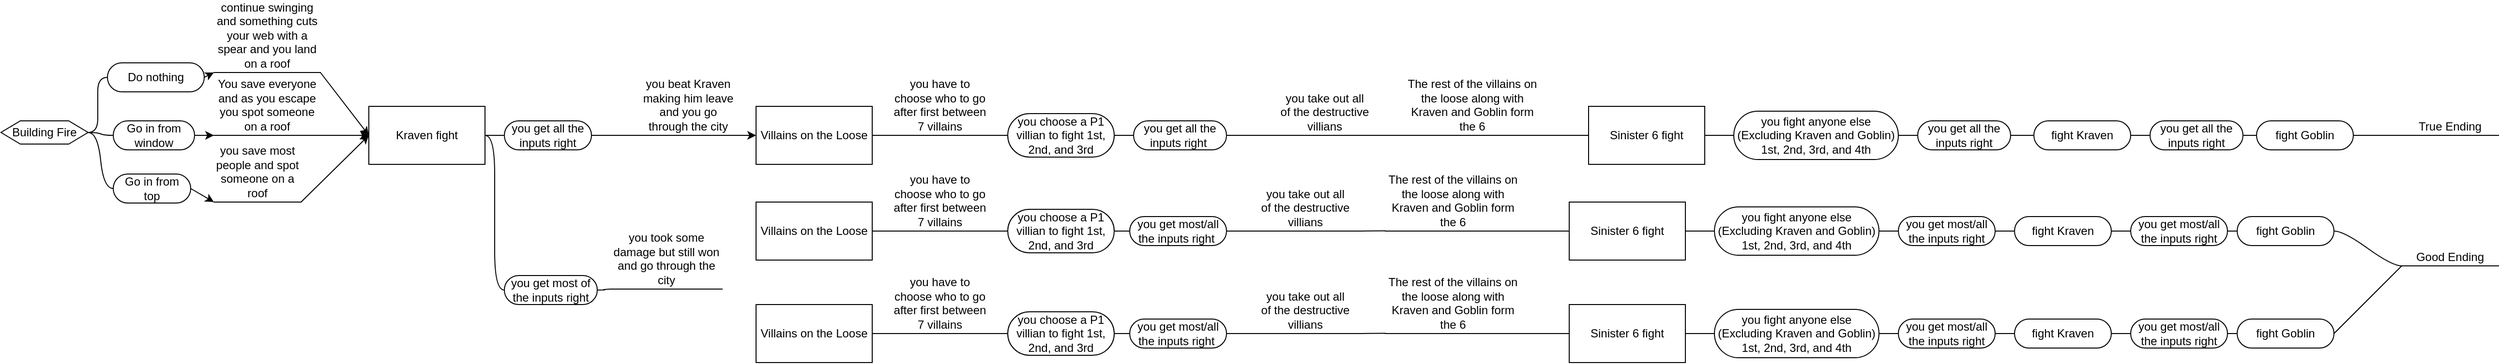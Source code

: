 <mxfile version="18.0.1" type="github">
  <diagram id="C5RBs43oDa-KdzZeNtuy" name="Page-1">
    <mxGraphModel dx="3555" dy="1438" grid="1" gridSize="10" guides="1" tooltips="1" connect="1" arrows="1" fold="1" page="1" pageScale="1" pageWidth="5000" pageHeight="500" math="0" shadow="0">
      <root>
        <mxCell id="WIyWlLk6GJQsqaUBKTNV-0" />
        <mxCell id="WIyWlLk6GJQsqaUBKTNV-1" parent="WIyWlLk6GJQsqaUBKTNV-0" />
        <mxCell id="rfu-AUAui71PsU8ORFb6-0" value="Building Fire" style="shape=hexagon;perimeter=hexagonPerimeter2;whiteSpace=wrap;html=1;fixedSize=1;" parent="WIyWlLk6GJQsqaUBKTNV-1" vertex="1">
          <mxGeometry y="630" width="90" height="24" as="geometry" />
        </mxCell>
        <mxCell id="rfu-AUAui71PsU8ORFb6-26" value="" style="edgeStyle=none;rounded=0;orthogonalLoop=1;jettySize=auto;html=1;exitX=1;exitY=0.5;exitDx=0;exitDy=0;" parent="WIyWlLk6GJQsqaUBKTNV-1" source="rfu-AUAui71PsU8ORFb6-48" target="rfu-AUAui71PsU8ORFb6-25" edge="1">
          <mxGeometry relative="1" as="geometry">
            <mxPoint x="205.048" y="579.714" as="sourcePoint" />
          </mxGeometry>
        </mxCell>
        <mxCell id="rfu-AUAui71PsU8ORFb6-40" style="edgeStyle=none;rounded=0;orthogonalLoop=1;jettySize=auto;html=1;exitX=1;exitY=1;exitDx=0;exitDy=0;entryX=0;entryY=0.5;entryDx=0;entryDy=0;" parent="WIyWlLk6GJQsqaUBKTNV-1" source="rfu-AUAui71PsU8ORFb6-25" target="rfu-AUAui71PsU8ORFb6-37" edge="1">
          <mxGeometry relative="1" as="geometry" />
        </mxCell>
        <mxCell id="rfu-AUAui71PsU8ORFb6-25" value="continue swinging and something cuts your web with a spear and you land on a roof" style="whiteSpace=wrap;html=1;shape=partialRectangle;top=0;left=0;bottom=1;right=0;points=[[0,1],[1,1]];fillColor=none;align=center;verticalAlign=bottom;routingCenterY=0.5;snapToPoint=1;recursiveResize=0;autosize=1;treeFolding=1;treeMoving=1;newEdgeStyle={&quot;edgeStyle&quot;:&quot;entityRelationEdgeStyle&quot;,&quot;startArrow&quot;:&quot;none&quot;,&quot;endArrow&quot;:&quot;none&quot;,&quot;segment&quot;:10,&quot;curved&quot;:1};" parent="WIyWlLk6GJQsqaUBKTNV-1" vertex="1">
          <mxGeometry x="220" y="510" width="110" height="70" as="geometry" />
        </mxCell>
        <mxCell id="rfu-AUAui71PsU8ORFb6-36" value="" style="edgeStyle=none;rounded=0;orthogonalLoop=1;jettySize=auto;html=1;entryX=0;entryY=0.5;entryDx=0;entryDy=0;" parent="WIyWlLk6GJQsqaUBKTNV-1" source="rfu-AUAui71PsU8ORFb6-31" target="rfu-AUAui71PsU8ORFb6-37" edge="1">
          <mxGeometry relative="1" as="geometry">
            <mxPoint x="380" y="640" as="targetPoint" />
          </mxGeometry>
        </mxCell>
        <mxCell id="rfu-AUAui71PsU8ORFb6-31" value="You save everyone and as you escape you spot someone on a roof" style="whiteSpace=wrap;html=1;shape=partialRectangle;top=0;left=0;bottom=1;right=0;points=[[0,1],[1,1]];fillColor=none;align=center;verticalAlign=bottom;routingCenterY=0.5;snapToPoint=1;recursiveResize=0;autosize=1;treeFolding=1;treeMoving=1;newEdgeStyle={&quot;edgeStyle&quot;:&quot;entityRelationEdgeStyle&quot;,&quot;startArrow&quot;:&quot;none&quot;,&quot;endArrow&quot;:&quot;none&quot;,&quot;segment&quot;:10,&quot;curved&quot;:1};" parent="WIyWlLk6GJQsqaUBKTNV-1" vertex="1">
          <mxGeometry x="220" y="595" width="110" height="50" as="geometry" />
        </mxCell>
        <mxCell id="rfu-AUAui71PsU8ORFb6-41" style="edgeStyle=none;rounded=0;orthogonalLoop=1;jettySize=auto;html=1;exitX=1;exitY=1;exitDx=0;exitDy=0;entryX=0;entryY=0.5;entryDx=0;entryDy=0;" parent="WIyWlLk6GJQsqaUBKTNV-1" source="rfu-AUAui71PsU8ORFb6-33" target="rfu-AUAui71PsU8ORFb6-37" edge="1">
          <mxGeometry relative="1" as="geometry">
            <mxPoint x="370" y="640.0" as="targetPoint" />
          </mxGeometry>
        </mxCell>
        <mxCell id="rfu-AUAui71PsU8ORFb6-33" value="you save most people and spot someone on a roof" style="whiteSpace=wrap;html=1;shape=partialRectangle;top=0;left=0;bottom=1;right=0;points=[[0,1],[1,1]];fillColor=none;align=center;verticalAlign=bottom;routingCenterY=0.5;snapToPoint=1;recursiveResize=0;autosize=1;treeFolding=1;treeMoving=1;newEdgeStyle={&quot;edgeStyle&quot;:&quot;entityRelationEdgeStyle&quot;,&quot;startArrow&quot;:&quot;none&quot;,&quot;endArrow&quot;:&quot;none&quot;,&quot;segment&quot;:10,&quot;curved&quot;:1};" parent="WIyWlLk6GJQsqaUBKTNV-1" vertex="1">
          <mxGeometry x="220" y="654" width="90" height="60" as="geometry" />
        </mxCell>
        <mxCell id="rfu-AUAui71PsU8ORFb6-37" value="Kraven fight" style="rounded=0;whiteSpace=wrap;html=1;" parent="WIyWlLk6GJQsqaUBKTNV-1" vertex="1">
          <mxGeometry x="380" y="615" width="120" height="60" as="geometry" />
        </mxCell>
        <mxCell id="rfu-AUAui71PsU8ORFb6-48" value="Do nothing" style="whiteSpace=wrap;html=1;rounded=1;arcSize=50;align=center;verticalAlign=middle;strokeWidth=1;autosize=1;spacing=4;treeFolding=1;treeMoving=1;newEdgeStyle={&quot;edgeStyle&quot;:&quot;entityRelationEdgeStyle&quot;,&quot;startArrow&quot;:&quot;none&quot;,&quot;endArrow&quot;:&quot;none&quot;,&quot;segment&quot;:10,&quot;curved&quot;:1};" parent="WIyWlLk6GJQsqaUBKTNV-1" vertex="1">
          <mxGeometry x="110" y="570" width="100" height="30" as="geometry" />
        </mxCell>
        <mxCell id="rfu-AUAui71PsU8ORFb6-49" value="" style="edgeStyle=entityRelationEdgeStyle;startArrow=none;endArrow=none;segment=10;curved=1;rounded=0;exitX=1;exitY=0.5;exitDx=0;exitDy=0;" parent="WIyWlLk6GJQsqaUBKTNV-1" source="rfu-AUAui71PsU8ORFb6-0" target="rfu-AUAui71PsU8ORFb6-48" edge="1">
          <mxGeometry relative="1" as="geometry">
            <mxPoint x="100" y="640" as="sourcePoint" />
          </mxGeometry>
        </mxCell>
        <mxCell id="rfu-AUAui71PsU8ORFb6-52" style="edgeStyle=none;rounded=0;orthogonalLoop=1;jettySize=auto;html=1;exitX=1;exitY=0.5;exitDx=0;exitDy=0;entryX=0;entryY=1;entryDx=0;entryDy=0;" parent="WIyWlLk6GJQsqaUBKTNV-1" source="rfu-AUAui71PsU8ORFb6-50" target="rfu-AUAui71PsU8ORFb6-31" edge="1">
          <mxGeometry relative="1" as="geometry" />
        </mxCell>
        <mxCell id="rfu-AUAui71PsU8ORFb6-50" value="Go in from window" style="whiteSpace=wrap;html=1;rounded=1;arcSize=50;align=center;verticalAlign=middle;strokeWidth=1;autosize=1;spacing=4;treeFolding=1;treeMoving=1;newEdgeStyle={&quot;edgeStyle&quot;:&quot;entityRelationEdgeStyle&quot;,&quot;startArrow&quot;:&quot;none&quot;,&quot;endArrow&quot;:&quot;none&quot;,&quot;segment&quot;:10,&quot;curved&quot;:1};" parent="WIyWlLk6GJQsqaUBKTNV-1" vertex="1">
          <mxGeometry x="116" y="630" width="84" height="30" as="geometry" />
        </mxCell>
        <mxCell id="rfu-AUAui71PsU8ORFb6-51" value="" style="edgeStyle=entityRelationEdgeStyle;startArrow=none;endArrow=none;segment=10;curved=1;rounded=0;exitX=1;exitY=0.5;exitDx=0;exitDy=0;" parent="WIyWlLk6GJQsqaUBKTNV-1" source="rfu-AUAui71PsU8ORFb6-0" target="rfu-AUAui71PsU8ORFb6-50" edge="1">
          <mxGeometry relative="1" as="geometry">
            <mxPoint x="100" y="650" as="sourcePoint" />
          </mxGeometry>
        </mxCell>
        <mxCell id="rfu-AUAui71PsU8ORFb6-56" style="edgeStyle=none;rounded=0;orthogonalLoop=1;jettySize=auto;html=1;exitX=1;exitY=0.5;exitDx=0;exitDy=0;entryX=0;entryY=1;entryDx=0;entryDy=0;" parent="WIyWlLk6GJQsqaUBKTNV-1" source="rfu-AUAui71PsU8ORFb6-53" target="rfu-AUAui71PsU8ORFb6-33" edge="1">
          <mxGeometry relative="1" as="geometry" />
        </mxCell>
        <mxCell id="rfu-AUAui71PsU8ORFb6-53" value="Go in from top" style="whiteSpace=wrap;html=1;rounded=1;arcSize=50;align=center;verticalAlign=middle;strokeWidth=1;autosize=1;spacing=4;treeFolding=1;treeMoving=1;newEdgeStyle={&quot;edgeStyle&quot;:&quot;entityRelationEdgeStyle&quot;,&quot;startArrow&quot;:&quot;none&quot;,&quot;endArrow&quot;:&quot;none&quot;,&quot;segment&quot;:10,&quot;curved&quot;:1};" parent="WIyWlLk6GJQsqaUBKTNV-1" vertex="1">
          <mxGeometry x="116" y="685" width="80" height="30" as="geometry" />
        </mxCell>
        <mxCell id="rfu-AUAui71PsU8ORFb6-54" value="" style="edgeStyle=entityRelationEdgeStyle;startArrow=none;endArrow=none;segment=10;curved=1;rounded=0;exitX=1;exitY=0.5;exitDx=0;exitDy=0;" parent="WIyWlLk6GJQsqaUBKTNV-1" source="rfu-AUAui71PsU8ORFb6-0" target="rfu-AUAui71PsU8ORFb6-53" edge="1">
          <mxGeometry relative="1" as="geometry">
            <mxPoint x="90" y="720" as="sourcePoint" />
          </mxGeometry>
        </mxCell>
        <mxCell id="rfu-AUAui71PsU8ORFb6-57" value="you get all the inputs right" style="whiteSpace=wrap;html=1;rounded=1;arcSize=50;align=center;verticalAlign=middle;strokeWidth=1;autosize=1;spacing=4;treeFolding=1;treeMoving=1;newEdgeStyle={&quot;edgeStyle&quot;:&quot;entityRelationEdgeStyle&quot;,&quot;startArrow&quot;:&quot;none&quot;,&quot;endArrow&quot;:&quot;none&quot;,&quot;segment&quot;:10,&quot;curved&quot;:1};" parent="WIyWlLk6GJQsqaUBKTNV-1" vertex="1">
          <mxGeometry x="520" y="630" width="90" height="30" as="geometry" />
        </mxCell>
        <mxCell id="rfu-AUAui71PsU8ORFb6-58" value="" style="edgeStyle=entityRelationEdgeStyle;startArrow=none;endArrow=none;segment=10;curved=1;rounded=0;exitX=1;exitY=0.5;exitDx=0;exitDy=0;" parent="WIyWlLk6GJQsqaUBKTNV-1" source="rfu-AUAui71PsU8ORFb6-37" target="rfu-AUAui71PsU8ORFb6-57" edge="1">
          <mxGeometry relative="1" as="geometry">
            <mxPoint x="530" y="635" as="sourcePoint" />
          </mxGeometry>
        </mxCell>
        <mxCell id="rfu-AUAui71PsU8ORFb6-62" style="edgeStyle=none;rounded=0;orthogonalLoop=1;jettySize=auto;html=1;exitX=1;exitY=1;exitDx=0;exitDy=0;entryX=0;entryY=0.5;entryDx=0;entryDy=0;" parent="WIyWlLk6GJQsqaUBKTNV-1" source="rfu-AUAui71PsU8ORFb6-59" target="rfu-AUAui71PsU8ORFb6-61" edge="1">
          <mxGeometry relative="1" as="geometry" />
        </mxCell>
        <mxCell id="rfu-AUAui71PsU8ORFb6-59" value="you beat Kraven making him leave and you go through the city" style="whiteSpace=wrap;html=1;shape=partialRectangle;top=0;left=0;bottom=1;right=0;points=[[0,1],[1,1]];fillColor=none;align=center;verticalAlign=bottom;routingCenterY=0.5;snapToPoint=1;recursiveResize=0;autosize=1;treeFolding=1;treeMoving=1;newEdgeStyle={&quot;edgeStyle&quot;:&quot;entityRelationEdgeStyle&quot;,&quot;startArrow&quot;:&quot;none&quot;,&quot;endArrow&quot;:&quot;none&quot;,&quot;segment&quot;:10,&quot;curved&quot;:1};" parent="WIyWlLk6GJQsqaUBKTNV-1" vertex="1">
          <mxGeometry x="660" y="590" width="100" height="55" as="geometry" />
        </mxCell>
        <mxCell id="rfu-AUAui71PsU8ORFb6-60" value="" style="edgeStyle=entityRelationEdgeStyle;startArrow=none;endArrow=none;segment=10;curved=1;rounded=0;exitX=1;exitY=0.5;exitDx=0;exitDy=0;" parent="WIyWlLk6GJQsqaUBKTNV-1" source="rfu-AUAui71PsU8ORFb6-57" target="rfu-AUAui71PsU8ORFb6-59" edge="1">
          <mxGeometry relative="1" as="geometry">
            <mxPoint x="600.0" y="632.5" as="sourcePoint" />
          </mxGeometry>
        </mxCell>
        <mxCell id="rfu-AUAui71PsU8ORFb6-61" value="Villains on the Loose" style="rounded=0;whiteSpace=wrap;html=1;" parent="WIyWlLk6GJQsqaUBKTNV-1" vertex="1">
          <mxGeometry x="780" y="615" width="120" height="60" as="geometry" />
        </mxCell>
        <mxCell id="rfu-AUAui71PsU8ORFb6-69" value="you have to choose who to go after first between 7 villains" style="whiteSpace=wrap;html=1;shape=partialRectangle;top=0;left=0;bottom=1;right=0;points=[[0,1],[1,1]];fillColor=none;align=center;verticalAlign=bottom;routingCenterY=0.5;snapToPoint=1;recursiveResize=0;autosize=1;treeFolding=1;treeMoving=1;newEdgeStyle={&quot;edgeStyle&quot;:&quot;entityRelationEdgeStyle&quot;,&quot;startArrow&quot;:&quot;none&quot;,&quot;endArrow&quot;:&quot;none&quot;,&quot;segment&quot;:10,&quot;curved&quot;:1};" parent="WIyWlLk6GJQsqaUBKTNV-1" vertex="1">
          <mxGeometry x="920" y="625" width="100" height="20" as="geometry" />
        </mxCell>
        <mxCell id="rfu-AUAui71PsU8ORFb6-70" value="" style="edgeStyle=entityRelationEdgeStyle;startArrow=none;endArrow=none;segment=10;curved=1;rounded=0;exitX=1;exitY=0.5;exitDx=0;exitDy=0;" parent="WIyWlLk6GJQsqaUBKTNV-1" source="rfu-AUAui71PsU8ORFb6-61" target="rfu-AUAui71PsU8ORFb6-69" edge="1">
          <mxGeometry relative="1" as="geometry">
            <mxPoint x="920" y="654" as="sourcePoint" />
          </mxGeometry>
        </mxCell>
        <mxCell id="BueyhhjLLdr9ve4zT7Hy-0" value="you choose a P1 villian to fight 1st, 2nd, and 3rd" style="whiteSpace=wrap;html=1;rounded=1;arcSize=50;align=center;verticalAlign=middle;strokeWidth=1;autosize=1;spacing=4;treeFolding=1;treeMoving=1;newEdgeStyle={&quot;edgeStyle&quot;:&quot;entityRelationEdgeStyle&quot;,&quot;startArrow&quot;:&quot;none&quot;,&quot;endArrow&quot;:&quot;none&quot;,&quot;segment&quot;:10,&quot;curved&quot;:1};" vertex="1" parent="WIyWlLk6GJQsqaUBKTNV-1">
          <mxGeometry x="1040" y="622.5" width="110" height="45" as="geometry" />
        </mxCell>
        <mxCell id="BueyhhjLLdr9ve4zT7Hy-1" value="" style="edgeStyle=entityRelationEdgeStyle;startArrow=none;endArrow=none;segment=10;curved=1;rounded=0;exitX=1;exitY=1;exitDx=0;exitDy=0;" edge="1" target="BueyhhjLLdr9ve4zT7Hy-0" parent="WIyWlLk6GJQsqaUBKTNV-1" source="rfu-AUAui71PsU8ORFb6-69">
          <mxGeometry relative="1" as="geometry">
            <mxPoint x="1040" y="645" as="sourcePoint" />
          </mxGeometry>
        </mxCell>
        <mxCell id="BueyhhjLLdr9ve4zT7Hy-2" value="you get all the inputs right&amp;nbsp;" style="whiteSpace=wrap;html=1;rounded=1;arcSize=50;align=center;verticalAlign=middle;strokeWidth=1;autosize=1;spacing=4;treeFolding=1;treeMoving=1;newEdgeStyle={&quot;edgeStyle&quot;:&quot;entityRelationEdgeStyle&quot;,&quot;startArrow&quot;:&quot;none&quot;,&quot;endArrow&quot;:&quot;none&quot;,&quot;segment&quot;:10,&quot;curved&quot;:1};" vertex="1" parent="WIyWlLk6GJQsqaUBKTNV-1">
          <mxGeometry x="1170" y="630" width="96" height="30" as="geometry" />
        </mxCell>
        <mxCell id="BueyhhjLLdr9ve4zT7Hy-3" value="" style="edgeStyle=entityRelationEdgeStyle;startArrow=none;endArrow=none;segment=10;curved=1;rounded=0;exitX=1;exitY=0.5;exitDx=0;exitDy=0;" edge="1" target="BueyhhjLLdr9ve4zT7Hy-2" parent="WIyWlLk6GJQsqaUBKTNV-1" source="BueyhhjLLdr9ve4zT7Hy-0">
          <mxGeometry relative="1" as="geometry">
            <mxPoint x="1290" y="680" as="sourcePoint" />
          </mxGeometry>
        </mxCell>
        <mxCell id="BueyhhjLLdr9ve4zT7Hy-13" value="you take out all of the destructive villians" style="whiteSpace=wrap;html=1;shape=partialRectangle;top=0;left=0;bottom=1;right=0;points=[[0,1],[1,1]];fillColor=none;align=center;verticalAlign=bottom;routingCenterY=0.5;snapToPoint=1;recursiveResize=0;autosize=1;treeFolding=1;treeMoving=1;newEdgeStyle={&quot;edgeStyle&quot;:&quot;entityRelationEdgeStyle&quot;,&quot;startArrow&quot;:&quot;none&quot;,&quot;endArrow&quot;:&quot;none&quot;,&quot;segment&quot;:10,&quot;curved&quot;:1};" vertex="1" parent="WIyWlLk6GJQsqaUBKTNV-1">
          <mxGeometry x="1320" y="625" width="95" height="20" as="geometry" />
        </mxCell>
        <mxCell id="BueyhhjLLdr9ve4zT7Hy-14" value="" style="edgeStyle=entityRelationEdgeStyle;startArrow=none;endArrow=none;segment=10;curved=1;rounded=0;exitX=1;exitY=0.5;exitDx=0;exitDy=0;" edge="1" target="BueyhhjLLdr9ve4zT7Hy-13" parent="WIyWlLk6GJQsqaUBKTNV-1" source="BueyhhjLLdr9ve4zT7Hy-2">
          <mxGeometry relative="1" as="geometry">
            <mxPoint x="1746" y="645" as="sourcePoint" />
          </mxGeometry>
        </mxCell>
        <mxCell id="BueyhhjLLdr9ve4zT7Hy-24" value="Sinister 6 fight" style="rounded=0;whiteSpace=wrap;html=1;" vertex="1" parent="WIyWlLk6GJQsqaUBKTNV-1">
          <mxGeometry x="1640" y="615" width="120" height="60" as="geometry" />
        </mxCell>
        <mxCell id="BueyhhjLLdr9ve4zT7Hy-25" value="The rest of the villains on the loose along with Kraven and Goblin form the 6" style="whiteSpace=wrap;html=1;shape=partialRectangle;top=0;left=0;bottom=1;right=0;points=[[0,1],[1,1]];fillColor=none;align=center;verticalAlign=bottom;routingCenterY=0.5;snapToPoint=1;recursiveResize=0;autosize=1;treeFolding=1;treeMoving=1;newEdgeStyle={&quot;edgeStyle&quot;:&quot;entityRelationEdgeStyle&quot;,&quot;startArrow&quot;:&quot;none&quot;,&quot;endArrow&quot;:&quot;none&quot;,&quot;segment&quot;:10,&quot;curved&quot;:1};" vertex="1" parent="WIyWlLk6GJQsqaUBKTNV-1">
          <mxGeometry x="1450" y="585" width="140" height="60" as="geometry" />
        </mxCell>
        <mxCell id="BueyhhjLLdr9ve4zT7Hy-26" value="" style="edgeStyle=entityRelationEdgeStyle;startArrow=none;endArrow=none;segment=10;curved=1;rounded=0;exitX=1;exitY=1;exitDx=0;exitDy=0;" edge="1" target="BueyhhjLLdr9ve4zT7Hy-25" parent="WIyWlLk6GJQsqaUBKTNV-1" source="BueyhhjLLdr9ve4zT7Hy-13">
          <mxGeometry relative="1" as="geometry">
            <mxPoint x="1890" y="640" as="sourcePoint" />
          </mxGeometry>
        </mxCell>
        <mxCell id="BueyhhjLLdr9ve4zT7Hy-29" value="" style="endArrow=none;html=1;rounded=0;exitX=1;exitY=1;exitDx=0;exitDy=0;entryX=0;entryY=0.5;entryDx=0;entryDy=0;" edge="1" parent="WIyWlLk6GJQsqaUBKTNV-1" source="BueyhhjLLdr9ve4zT7Hy-25" target="BueyhhjLLdr9ve4zT7Hy-24">
          <mxGeometry width="50" height="50" relative="1" as="geometry">
            <mxPoint x="2050" y="660" as="sourcePoint" />
            <mxPoint x="2100" y="610" as="targetPoint" />
          </mxGeometry>
        </mxCell>
        <mxCell id="BueyhhjLLdr9ve4zT7Hy-59" value="you get most of the inputs right" style="whiteSpace=wrap;html=1;rounded=1;arcSize=50;align=center;verticalAlign=middle;strokeWidth=1;autosize=1;spacing=4;treeFolding=1;treeMoving=1;newEdgeStyle={&quot;edgeStyle&quot;:&quot;entityRelationEdgeStyle&quot;,&quot;startArrow&quot;:&quot;none&quot;,&quot;endArrow&quot;:&quot;none&quot;,&quot;segment&quot;:10,&quot;curved&quot;:1};" vertex="1" parent="WIyWlLk6GJQsqaUBKTNV-1">
          <mxGeometry x="520" y="790" width="96" height="30" as="geometry" />
        </mxCell>
        <mxCell id="BueyhhjLLdr9ve4zT7Hy-60" value="" style="edgeStyle=entityRelationEdgeStyle;startArrow=none;endArrow=none;segment=10;curved=1;rounded=0;exitX=1;exitY=0.5;exitDx=0;exitDy=0;" edge="1" target="BueyhhjLLdr9ve4zT7Hy-59" parent="WIyWlLk6GJQsqaUBKTNV-1" source="rfu-AUAui71PsU8ORFb6-37">
          <mxGeometry relative="1" as="geometry">
            <mxPoint x="420" y="790" as="sourcePoint" />
          </mxGeometry>
        </mxCell>
        <mxCell id="BueyhhjLLdr9ve4zT7Hy-61" value="you took some damage but still won and go through the city" style="whiteSpace=wrap;html=1;shape=partialRectangle;top=0;left=0;bottom=1;right=0;points=[[0,1],[1,1]];fillColor=none;align=center;verticalAlign=bottom;routingCenterY=0.5;snapToPoint=1;recursiveResize=0;autosize=1;treeFolding=1;treeMoving=1;newEdgeStyle={&quot;edgeStyle&quot;:&quot;entityRelationEdgeStyle&quot;,&quot;startArrow&quot;:&quot;none&quot;,&quot;endArrow&quot;:&quot;none&quot;,&quot;segment&quot;:10,&quot;curved&quot;:1};" vertex="1" parent="WIyWlLk6GJQsqaUBKTNV-1">
          <mxGeometry x="630" y="744" width="115" height="60" as="geometry" />
        </mxCell>
        <mxCell id="BueyhhjLLdr9ve4zT7Hy-62" value="" style="edgeStyle=entityRelationEdgeStyle;startArrow=none;endArrow=none;segment=10;curved=1;rounded=0;exitX=1;exitY=0.5;exitDx=0;exitDy=0;" edge="1" target="BueyhhjLLdr9ve4zT7Hy-61" parent="WIyWlLk6GJQsqaUBKTNV-1" source="BueyhhjLLdr9ve4zT7Hy-59">
          <mxGeometry relative="1" as="geometry">
            <mxPoint x="420" y="770" as="sourcePoint" />
          </mxGeometry>
        </mxCell>
        <mxCell id="BueyhhjLLdr9ve4zT7Hy-73" value="Villains on the Loose" style="rounded=0;whiteSpace=wrap;html=1;" vertex="1" parent="WIyWlLk6GJQsqaUBKTNV-1">
          <mxGeometry x="780" y="714" width="120" height="60" as="geometry" />
        </mxCell>
        <mxCell id="BueyhhjLLdr9ve4zT7Hy-74" value="you have to choose who to go after first between 7 villains" style="whiteSpace=wrap;html=1;shape=partialRectangle;top=0;left=0;bottom=1;right=0;points=[[0,1],[1,1]];fillColor=none;align=center;verticalAlign=bottom;routingCenterY=0.5;snapToPoint=1;recursiveResize=0;autosize=1;treeFolding=1;treeMoving=1;newEdgeStyle={&quot;edgeStyle&quot;:&quot;entityRelationEdgeStyle&quot;,&quot;startArrow&quot;:&quot;none&quot;,&quot;endArrow&quot;:&quot;none&quot;,&quot;segment&quot;:10,&quot;curved&quot;:1};" vertex="1" parent="WIyWlLk6GJQsqaUBKTNV-1">
          <mxGeometry x="920" y="724" width="100" height="20" as="geometry" />
        </mxCell>
        <mxCell id="BueyhhjLLdr9ve4zT7Hy-75" value="" style="edgeStyle=entityRelationEdgeStyle;startArrow=none;endArrow=none;segment=10;curved=1;rounded=0;exitX=1;exitY=0.5;exitDx=0;exitDy=0;" edge="1" parent="WIyWlLk6GJQsqaUBKTNV-1" source="BueyhhjLLdr9ve4zT7Hy-73" target="BueyhhjLLdr9ve4zT7Hy-74">
          <mxGeometry relative="1" as="geometry">
            <mxPoint x="920" y="753" as="sourcePoint" />
          </mxGeometry>
        </mxCell>
        <mxCell id="BueyhhjLLdr9ve4zT7Hy-76" value="you choose a P1 villian to fight 1st, 2nd, and 3rd" style="whiteSpace=wrap;html=1;rounded=1;arcSize=50;align=center;verticalAlign=middle;strokeWidth=1;autosize=1;spacing=4;treeFolding=1;treeMoving=1;newEdgeStyle={&quot;edgeStyle&quot;:&quot;entityRelationEdgeStyle&quot;,&quot;startArrow&quot;:&quot;none&quot;,&quot;endArrow&quot;:&quot;none&quot;,&quot;segment&quot;:10,&quot;curved&quot;:1};" vertex="1" parent="WIyWlLk6GJQsqaUBKTNV-1">
          <mxGeometry x="1040" y="721.5" width="110" height="45" as="geometry" />
        </mxCell>
        <mxCell id="BueyhhjLLdr9ve4zT7Hy-77" value="" style="edgeStyle=entityRelationEdgeStyle;startArrow=none;endArrow=none;segment=10;curved=1;rounded=0;exitX=1;exitY=1;exitDx=0;exitDy=0;" edge="1" parent="WIyWlLk6GJQsqaUBKTNV-1" source="BueyhhjLLdr9ve4zT7Hy-74" target="BueyhhjLLdr9ve4zT7Hy-76">
          <mxGeometry relative="1" as="geometry">
            <mxPoint x="1040" y="744" as="sourcePoint" />
          </mxGeometry>
        </mxCell>
        <mxCell id="BueyhhjLLdr9ve4zT7Hy-78" value="you get most/all the inputs right&amp;nbsp;" style="whiteSpace=wrap;html=1;rounded=1;arcSize=50;align=center;verticalAlign=middle;strokeWidth=1;autosize=1;spacing=4;treeFolding=1;treeMoving=1;newEdgeStyle={&quot;edgeStyle&quot;:&quot;entityRelationEdgeStyle&quot;,&quot;startArrow&quot;:&quot;none&quot;,&quot;endArrow&quot;:&quot;none&quot;,&quot;segment&quot;:10,&quot;curved&quot;:1};" vertex="1" parent="WIyWlLk6GJQsqaUBKTNV-1">
          <mxGeometry x="1166" y="729" width="100" height="30" as="geometry" />
        </mxCell>
        <mxCell id="BueyhhjLLdr9ve4zT7Hy-79" value="" style="edgeStyle=entityRelationEdgeStyle;startArrow=none;endArrow=none;segment=10;curved=1;rounded=0;exitX=1;exitY=0.5;exitDx=0;exitDy=0;" edge="1" parent="WIyWlLk6GJQsqaUBKTNV-1" source="BueyhhjLLdr9ve4zT7Hy-76" target="BueyhhjLLdr9ve4zT7Hy-78">
          <mxGeometry relative="1" as="geometry">
            <mxPoint x="1290" y="779" as="sourcePoint" />
          </mxGeometry>
        </mxCell>
        <mxCell id="BueyhhjLLdr9ve4zT7Hy-80" value="you fight anyone else (Excluding Kraven and Goblin) 1st, 2nd, 3rd, and 4th" style="whiteSpace=wrap;html=1;rounded=1;arcSize=50;align=center;verticalAlign=middle;strokeWidth=1;autosize=1;spacing=4;treeFolding=1;treeMoving=1;newEdgeStyle={&quot;edgeStyle&quot;:&quot;entityRelationEdgeStyle&quot;,&quot;startArrow&quot;:&quot;none&quot;,&quot;endArrow&quot;:&quot;none&quot;,&quot;segment&quot;:10,&quot;curved&quot;:1};" vertex="1" parent="WIyWlLk6GJQsqaUBKTNV-1">
          <mxGeometry x="1790" y="620" width="170" height="50" as="geometry" />
        </mxCell>
        <mxCell id="BueyhhjLLdr9ve4zT7Hy-81" value="" style="edgeStyle=entityRelationEdgeStyle;startArrow=none;endArrow=none;segment=10;curved=1;rounded=0;exitX=1;exitY=0.5;exitDx=0;exitDy=0;" edge="1" target="BueyhhjLLdr9ve4zT7Hy-80" parent="WIyWlLk6GJQsqaUBKTNV-1" source="BueyhhjLLdr9ve4zT7Hy-24">
          <mxGeometry relative="1" as="geometry">
            <mxPoint x="1820" y="654" as="sourcePoint" />
          </mxGeometry>
        </mxCell>
        <mxCell id="BueyhhjLLdr9ve4zT7Hy-82" value="you get all the inputs right" style="whiteSpace=wrap;html=1;rounded=1;arcSize=50;align=center;verticalAlign=middle;strokeWidth=1;autosize=1;spacing=4;treeFolding=1;treeMoving=1;newEdgeStyle={&quot;edgeStyle&quot;:&quot;entityRelationEdgeStyle&quot;,&quot;startArrow&quot;:&quot;none&quot;,&quot;endArrow&quot;:&quot;none&quot;,&quot;segment&quot;:10,&quot;curved&quot;:1};" vertex="1" parent="WIyWlLk6GJQsqaUBKTNV-1">
          <mxGeometry x="1980" y="630" width="96" height="30" as="geometry" />
        </mxCell>
        <mxCell id="BueyhhjLLdr9ve4zT7Hy-83" value="" style="edgeStyle=entityRelationEdgeStyle;startArrow=none;endArrow=none;segment=10;curved=1;rounded=0;exitX=1;exitY=0.5;exitDx=0;exitDy=0;" edge="1" target="BueyhhjLLdr9ve4zT7Hy-82" parent="WIyWlLk6GJQsqaUBKTNV-1" source="BueyhhjLLdr9ve4zT7Hy-80">
          <mxGeometry relative="1" as="geometry">
            <mxPoint x="2040" y="650" as="sourcePoint" />
          </mxGeometry>
        </mxCell>
        <mxCell id="BueyhhjLLdr9ve4zT7Hy-85" value="fight Kraven" style="whiteSpace=wrap;html=1;rounded=1;arcSize=50;align=center;verticalAlign=middle;strokeWidth=1;autosize=1;spacing=4;treeFolding=1;treeMoving=1;newEdgeStyle={&quot;edgeStyle&quot;:&quot;entityRelationEdgeStyle&quot;,&quot;startArrow&quot;:&quot;none&quot;,&quot;endArrow&quot;:&quot;none&quot;,&quot;segment&quot;:10,&quot;curved&quot;:1};" vertex="1" parent="WIyWlLk6GJQsqaUBKTNV-1">
          <mxGeometry x="2100" y="630" width="100" height="30" as="geometry" />
        </mxCell>
        <mxCell id="BueyhhjLLdr9ve4zT7Hy-86" value="" style="edgeStyle=entityRelationEdgeStyle;startArrow=none;endArrow=none;segment=10;curved=1;rounded=0;exitX=1;exitY=0.5;exitDx=0;exitDy=0;" edge="1" target="BueyhhjLLdr9ve4zT7Hy-85" parent="WIyWlLk6GJQsqaUBKTNV-1" source="BueyhhjLLdr9ve4zT7Hy-82">
          <mxGeometry relative="1" as="geometry">
            <mxPoint x="2140" y="810" as="sourcePoint" />
          </mxGeometry>
        </mxCell>
        <mxCell id="BueyhhjLLdr9ve4zT7Hy-87" value="you get all the inputs right" style="whiteSpace=wrap;html=1;rounded=1;arcSize=50;align=center;verticalAlign=middle;strokeWidth=1;autosize=1;spacing=4;treeFolding=1;treeMoving=1;newEdgeStyle={&quot;edgeStyle&quot;:&quot;entityRelationEdgeStyle&quot;,&quot;startArrow&quot;:&quot;none&quot;,&quot;endArrow&quot;:&quot;none&quot;,&quot;segment&quot;:10,&quot;curved&quot;:1};" vertex="1" parent="WIyWlLk6GJQsqaUBKTNV-1">
          <mxGeometry x="2220" y="630" width="96" height="30" as="geometry" />
        </mxCell>
        <mxCell id="BueyhhjLLdr9ve4zT7Hy-88" value="" style="endArrow=none;html=1;rounded=0;entryX=0;entryY=0.5;entryDx=0;entryDy=0;exitX=1;exitY=0.5;exitDx=0;exitDy=0;" edge="1" parent="WIyWlLk6GJQsqaUBKTNV-1" source="BueyhhjLLdr9ve4zT7Hy-85" target="BueyhhjLLdr9ve4zT7Hy-87">
          <mxGeometry width="50" height="50" relative="1" as="geometry">
            <mxPoint x="2210" y="810" as="sourcePoint" />
            <mxPoint x="2260" y="760" as="targetPoint" />
          </mxGeometry>
        </mxCell>
        <mxCell id="BueyhhjLLdr9ve4zT7Hy-90" value="fight Goblin" style="whiteSpace=wrap;html=1;rounded=1;arcSize=50;align=center;verticalAlign=middle;strokeWidth=1;autosize=1;spacing=4;treeFolding=1;treeMoving=1;newEdgeStyle={&quot;edgeStyle&quot;:&quot;entityRelationEdgeStyle&quot;,&quot;startArrow&quot;:&quot;none&quot;,&quot;endArrow&quot;:&quot;none&quot;,&quot;segment&quot;:10,&quot;curved&quot;:1};" vertex="1" parent="WIyWlLk6GJQsqaUBKTNV-1">
          <mxGeometry x="2330" y="630" width="100" height="30" as="geometry" />
        </mxCell>
        <mxCell id="BueyhhjLLdr9ve4zT7Hy-91" value="" style="edgeStyle=entityRelationEdgeStyle;startArrow=none;endArrow=none;segment=10;curved=1;rounded=0;exitX=1;exitY=0.5;exitDx=0;exitDy=0;" edge="1" target="BueyhhjLLdr9ve4zT7Hy-90" parent="WIyWlLk6GJQsqaUBKTNV-1" source="BueyhhjLLdr9ve4zT7Hy-87">
          <mxGeometry relative="1" as="geometry">
            <mxPoint x="2320" y="640" as="sourcePoint" />
          </mxGeometry>
        </mxCell>
        <mxCell id="BueyhhjLLdr9ve4zT7Hy-92" value="True Ending" style="whiteSpace=wrap;html=1;shape=partialRectangle;top=0;left=0;bottom=1;right=0;points=[[0,1],[1,1]];fillColor=none;align=center;verticalAlign=bottom;routingCenterY=0.5;snapToPoint=1;recursiveResize=0;autosize=1;treeFolding=1;treeMoving=1;newEdgeStyle={&quot;edgeStyle&quot;:&quot;entityRelationEdgeStyle&quot;,&quot;startArrow&quot;:&quot;none&quot;,&quot;endArrow&quot;:&quot;none&quot;,&quot;segment&quot;:10,&quot;curved&quot;:1};" vertex="1" parent="WIyWlLk6GJQsqaUBKTNV-1">
          <mxGeometry x="2480" y="625" width="100" height="20" as="geometry" />
        </mxCell>
        <mxCell id="BueyhhjLLdr9ve4zT7Hy-93" value="" style="edgeStyle=entityRelationEdgeStyle;startArrow=none;endArrow=none;segment=10;curved=1;rounded=0;exitX=1;exitY=0.5;exitDx=0;exitDy=0;" edge="1" target="BueyhhjLLdr9ve4zT7Hy-92" parent="WIyWlLk6GJQsqaUBKTNV-1" source="BueyhhjLLdr9ve4zT7Hy-90">
          <mxGeometry relative="1" as="geometry">
            <mxPoint x="2130" y="810" as="sourcePoint" />
          </mxGeometry>
        </mxCell>
        <mxCell id="BueyhhjLLdr9ve4zT7Hy-94" value="you take out all of the destructive villians" style="whiteSpace=wrap;html=1;shape=partialRectangle;top=0;left=0;bottom=1;right=0;points=[[0,1],[1,1]];fillColor=none;align=center;verticalAlign=bottom;routingCenterY=0.5;snapToPoint=1;recursiveResize=0;autosize=1;treeFolding=1;treeMoving=1;newEdgeStyle={&quot;edgeStyle&quot;:&quot;entityRelationEdgeStyle&quot;,&quot;startArrow&quot;:&quot;none&quot;,&quot;endArrow&quot;:&quot;none&quot;,&quot;segment&quot;:10,&quot;curved&quot;:1};" vertex="1" parent="WIyWlLk6GJQsqaUBKTNV-1">
          <mxGeometry x="1300" y="724" width="95" height="20" as="geometry" />
        </mxCell>
        <mxCell id="BueyhhjLLdr9ve4zT7Hy-95" value="Sinister 6 fight" style="rounded=0;whiteSpace=wrap;html=1;" vertex="1" parent="WIyWlLk6GJQsqaUBKTNV-1">
          <mxGeometry x="1620" y="714" width="120" height="60" as="geometry" />
        </mxCell>
        <mxCell id="BueyhhjLLdr9ve4zT7Hy-96" value="The rest of the villains on the loose along with Kraven and Goblin form the 6" style="whiteSpace=wrap;html=1;shape=partialRectangle;top=0;left=0;bottom=1;right=0;points=[[0,1],[1,1]];fillColor=none;align=center;verticalAlign=bottom;routingCenterY=0.5;snapToPoint=1;recursiveResize=0;autosize=1;treeFolding=1;treeMoving=1;newEdgeStyle={&quot;edgeStyle&quot;:&quot;entityRelationEdgeStyle&quot;,&quot;startArrow&quot;:&quot;none&quot;,&quot;endArrow&quot;:&quot;none&quot;,&quot;segment&quot;:10,&quot;curved&quot;:1};" vertex="1" parent="WIyWlLk6GJQsqaUBKTNV-1">
          <mxGeometry x="1430" y="684" width="140" height="60" as="geometry" />
        </mxCell>
        <mxCell id="BueyhhjLLdr9ve4zT7Hy-97" value="" style="edgeStyle=entityRelationEdgeStyle;startArrow=none;endArrow=none;segment=10;curved=1;rounded=0;exitX=1;exitY=1;exitDx=0;exitDy=0;" edge="1" parent="WIyWlLk6GJQsqaUBKTNV-1" source="BueyhhjLLdr9ve4zT7Hy-94">
          <mxGeometry relative="1" as="geometry">
            <mxPoint x="1870" y="739" as="sourcePoint" />
            <mxPoint x="1430.368" y="743.789" as="targetPoint" />
          </mxGeometry>
        </mxCell>
        <mxCell id="BueyhhjLLdr9ve4zT7Hy-98" value="" style="endArrow=none;html=1;rounded=0;exitX=1;exitY=1;exitDx=0;exitDy=0;entryX=0;entryY=0.5;entryDx=0;entryDy=0;" edge="1" parent="WIyWlLk6GJQsqaUBKTNV-1" target="BueyhhjLLdr9ve4zT7Hy-95">
          <mxGeometry width="50" height="50" relative="1" as="geometry">
            <mxPoint x="1570.0" y="744" as="sourcePoint" />
            <mxPoint x="2080" y="709" as="targetPoint" />
          </mxGeometry>
        </mxCell>
        <mxCell id="BueyhhjLLdr9ve4zT7Hy-99" value="you fight anyone else (Excluding Kraven and Goblin) 1st, 2nd, 3rd, and 4th" style="whiteSpace=wrap;html=1;rounded=1;arcSize=50;align=center;verticalAlign=middle;strokeWidth=1;autosize=1;spacing=4;treeFolding=1;treeMoving=1;newEdgeStyle={&quot;edgeStyle&quot;:&quot;entityRelationEdgeStyle&quot;,&quot;startArrow&quot;:&quot;none&quot;,&quot;endArrow&quot;:&quot;none&quot;,&quot;segment&quot;:10,&quot;curved&quot;:1};" vertex="1" parent="WIyWlLk6GJQsqaUBKTNV-1">
          <mxGeometry x="1770" y="719" width="170" height="50" as="geometry" />
        </mxCell>
        <mxCell id="BueyhhjLLdr9ve4zT7Hy-100" value="" style="edgeStyle=entityRelationEdgeStyle;startArrow=none;endArrow=none;segment=10;curved=1;rounded=0;exitX=1;exitY=0.5;exitDx=0;exitDy=0;" edge="1" parent="WIyWlLk6GJQsqaUBKTNV-1" source="BueyhhjLLdr9ve4zT7Hy-95" target="BueyhhjLLdr9ve4zT7Hy-99">
          <mxGeometry relative="1" as="geometry">
            <mxPoint x="1800" y="753" as="sourcePoint" />
          </mxGeometry>
        </mxCell>
        <mxCell id="BueyhhjLLdr9ve4zT7Hy-101" value="you get most/all the inputs right" style="whiteSpace=wrap;html=1;rounded=1;arcSize=50;align=center;verticalAlign=middle;strokeWidth=1;autosize=1;spacing=4;treeFolding=1;treeMoving=1;newEdgeStyle={&quot;edgeStyle&quot;:&quot;entityRelationEdgeStyle&quot;,&quot;startArrow&quot;:&quot;none&quot;,&quot;endArrow&quot;:&quot;none&quot;,&quot;segment&quot;:10,&quot;curved&quot;:1};" vertex="1" parent="WIyWlLk6GJQsqaUBKTNV-1">
          <mxGeometry x="1960" y="729" width="100" height="30" as="geometry" />
        </mxCell>
        <mxCell id="BueyhhjLLdr9ve4zT7Hy-102" value="" style="edgeStyle=entityRelationEdgeStyle;startArrow=none;endArrow=none;segment=10;curved=1;rounded=0;exitX=1;exitY=0.5;exitDx=0;exitDy=0;" edge="1" parent="WIyWlLk6GJQsqaUBKTNV-1" source="BueyhhjLLdr9ve4zT7Hy-99" target="BueyhhjLLdr9ve4zT7Hy-101">
          <mxGeometry relative="1" as="geometry">
            <mxPoint x="2020" y="749" as="sourcePoint" />
          </mxGeometry>
        </mxCell>
        <mxCell id="BueyhhjLLdr9ve4zT7Hy-103" value="fight Kraven" style="whiteSpace=wrap;html=1;rounded=1;arcSize=50;align=center;verticalAlign=middle;strokeWidth=1;autosize=1;spacing=4;treeFolding=1;treeMoving=1;newEdgeStyle={&quot;edgeStyle&quot;:&quot;entityRelationEdgeStyle&quot;,&quot;startArrow&quot;:&quot;none&quot;,&quot;endArrow&quot;:&quot;none&quot;,&quot;segment&quot;:10,&quot;curved&quot;:1};" vertex="1" parent="WIyWlLk6GJQsqaUBKTNV-1">
          <mxGeometry x="2080" y="729" width="100" height="30" as="geometry" />
        </mxCell>
        <mxCell id="BueyhhjLLdr9ve4zT7Hy-104" value="" style="edgeStyle=entityRelationEdgeStyle;startArrow=none;endArrow=none;segment=10;curved=1;rounded=0;exitX=1;exitY=0.5;exitDx=0;exitDy=0;" edge="1" parent="WIyWlLk6GJQsqaUBKTNV-1" source="BueyhhjLLdr9ve4zT7Hy-101" target="BueyhhjLLdr9ve4zT7Hy-103">
          <mxGeometry relative="1" as="geometry">
            <mxPoint x="2120" y="909" as="sourcePoint" />
          </mxGeometry>
        </mxCell>
        <mxCell id="BueyhhjLLdr9ve4zT7Hy-105" value="you get most/all the inputs right" style="whiteSpace=wrap;html=1;rounded=1;arcSize=50;align=center;verticalAlign=middle;strokeWidth=1;autosize=1;spacing=4;treeFolding=1;treeMoving=1;newEdgeStyle={&quot;edgeStyle&quot;:&quot;entityRelationEdgeStyle&quot;,&quot;startArrow&quot;:&quot;none&quot;,&quot;endArrow&quot;:&quot;none&quot;,&quot;segment&quot;:10,&quot;curved&quot;:1};" vertex="1" parent="WIyWlLk6GJQsqaUBKTNV-1">
          <mxGeometry x="2200" y="729" width="100" height="30" as="geometry" />
        </mxCell>
        <mxCell id="BueyhhjLLdr9ve4zT7Hy-106" value="" style="endArrow=none;html=1;rounded=0;entryX=0;entryY=0.5;entryDx=0;entryDy=0;exitX=1;exitY=0.5;exitDx=0;exitDy=0;" edge="1" parent="WIyWlLk6GJQsqaUBKTNV-1" source="BueyhhjLLdr9ve4zT7Hy-103" target="BueyhhjLLdr9ve4zT7Hy-105">
          <mxGeometry width="50" height="50" relative="1" as="geometry">
            <mxPoint x="2190" y="909" as="sourcePoint" />
            <mxPoint x="2240" y="859" as="targetPoint" />
          </mxGeometry>
        </mxCell>
        <mxCell id="BueyhhjLLdr9ve4zT7Hy-107" value="fight Goblin" style="whiteSpace=wrap;html=1;rounded=1;arcSize=50;align=center;verticalAlign=middle;strokeWidth=1;autosize=1;spacing=4;treeFolding=1;treeMoving=1;newEdgeStyle={&quot;edgeStyle&quot;:&quot;entityRelationEdgeStyle&quot;,&quot;startArrow&quot;:&quot;none&quot;,&quot;endArrow&quot;:&quot;none&quot;,&quot;segment&quot;:10,&quot;curved&quot;:1};" vertex="1" parent="WIyWlLk6GJQsqaUBKTNV-1">
          <mxGeometry x="2310" y="729" width="100" height="30" as="geometry" />
        </mxCell>
        <mxCell id="BueyhhjLLdr9ve4zT7Hy-108" value="" style="edgeStyle=entityRelationEdgeStyle;startArrow=none;endArrow=none;segment=10;curved=1;rounded=0;exitX=1;exitY=0.5;exitDx=0;exitDy=0;" edge="1" parent="WIyWlLk6GJQsqaUBKTNV-1" source="BueyhhjLLdr9ve4zT7Hy-105" target="BueyhhjLLdr9ve4zT7Hy-107">
          <mxGeometry relative="1" as="geometry">
            <mxPoint x="2300" y="739" as="sourcePoint" />
          </mxGeometry>
        </mxCell>
        <mxCell id="BueyhhjLLdr9ve4zT7Hy-109" value="" style="endArrow=none;html=1;rounded=0;entryX=0;entryY=1;entryDx=0;entryDy=0;exitX=1;exitY=0.5;exitDx=0;exitDy=0;" edge="1" parent="WIyWlLk6GJQsqaUBKTNV-1" source="BueyhhjLLdr9ve4zT7Hy-78" target="BueyhhjLLdr9ve4zT7Hy-94">
          <mxGeometry width="50" height="50" relative="1" as="geometry">
            <mxPoint x="1510" y="879" as="sourcePoint" />
            <mxPoint x="1560" y="829" as="targetPoint" />
          </mxGeometry>
        </mxCell>
        <mxCell id="BueyhhjLLdr9ve4zT7Hy-110" value="Good Ending" style="whiteSpace=wrap;html=1;shape=partialRectangle;top=0;left=0;bottom=1;right=0;points=[[0,1],[1,1]];fillColor=none;align=center;verticalAlign=bottom;routingCenterY=0.5;snapToPoint=1;recursiveResize=0;autosize=1;treeFolding=1;treeMoving=1;newEdgeStyle={&quot;edgeStyle&quot;:&quot;entityRelationEdgeStyle&quot;,&quot;startArrow&quot;:&quot;none&quot;,&quot;endArrow&quot;:&quot;none&quot;,&quot;segment&quot;:10,&quot;curved&quot;:1};" vertex="1" parent="WIyWlLk6GJQsqaUBKTNV-1">
          <mxGeometry x="2480" y="760" width="100" height="20" as="geometry" />
        </mxCell>
        <mxCell id="BueyhhjLLdr9ve4zT7Hy-111" value="" style="edgeStyle=entityRelationEdgeStyle;startArrow=none;endArrow=none;segment=10;curved=1;rounded=0;exitX=1;exitY=0.5;exitDx=0;exitDy=0;" edge="1" target="BueyhhjLLdr9ve4zT7Hy-110" parent="WIyWlLk6GJQsqaUBKTNV-1" source="BueyhhjLLdr9ve4zT7Hy-107">
          <mxGeometry relative="1" as="geometry">
            <mxPoint x="2590" y="949" as="sourcePoint" />
          </mxGeometry>
        </mxCell>
        <mxCell id="BueyhhjLLdr9ve4zT7Hy-112" value="Villains on the Loose" style="rounded=0;whiteSpace=wrap;html=1;" vertex="1" parent="WIyWlLk6GJQsqaUBKTNV-1">
          <mxGeometry x="780" y="820" width="120" height="60" as="geometry" />
        </mxCell>
        <mxCell id="BueyhhjLLdr9ve4zT7Hy-113" value="you have to choose who to go after first between 7 villains" style="whiteSpace=wrap;html=1;shape=partialRectangle;top=0;left=0;bottom=1;right=0;points=[[0,1],[1,1]];fillColor=none;align=center;verticalAlign=bottom;routingCenterY=0.5;snapToPoint=1;recursiveResize=0;autosize=1;treeFolding=1;treeMoving=1;newEdgeStyle={&quot;edgeStyle&quot;:&quot;entityRelationEdgeStyle&quot;,&quot;startArrow&quot;:&quot;none&quot;,&quot;endArrow&quot;:&quot;none&quot;,&quot;segment&quot;:10,&quot;curved&quot;:1};" vertex="1" parent="WIyWlLk6GJQsqaUBKTNV-1">
          <mxGeometry x="920" y="830" width="100" height="20" as="geometry" />
        </mxCell>
        <mxCell id="BueyhhjLLdr9ve4zT7Hy-114" value="" style="edgeStyle=entityRelationEdgeStyle;startArrow=none;endArrow=none;segment=10;curved=1;rounded=0;exitX=1;exitY=0.5;exitDx=0;exitDy=0;" edge="1" parent="WIyWlLk6GJQsqaUBKTNV-1" source="BueyhhjLLdr9ve4zT7Hy-112" target="BueyhhjLLdr9ve4zT7Hy-113">
          <mxGeometry relative="1" as="geometry">
            <mxPoint x="920" y="859" as="sourcePoint" />
          </mxGeometry>
        </mxCell>
        <mxCell id="BueyhhjLLdr9ve4zT7Hy-115" value="you choose a P1 villian to fight 1st, 2nd, and 3rd" style="whiteSpace=wrap;html=1;rounded=1;arcSize=50;align=center;verticalAlign=middle;strokeWidth=1;autosize=1;spacing=4;treeFolding=1;treeMoving=1;newEdgeStyle={&quot;edgeStyle&quot;:&quot;entityRelationEdgeStyle&quot;,&quot;startArrow&quot;:&quot;none&quot;,&quot;endArrow&quot;:&quot;none&quot;,&quot;segment&quot;:10,&quot;curved&quot;:1};" vertex="1" parent="WIyWlLk6GJQsqaUBKTNV-1">
          <mxGeometry x="1040" y="827.5" width="110" height="45" as="geometry" />
        </mxCell>
        <mxCell id="BueyhhjLLdr9ve4zT7Hy-116" value="" style="edgeStyle=entityRelationEdgeStyle;startArrow=none;endArrow=none;segment=10;curved=1;rounded=0;exitX=1;exitY=1;exitDx=0;exitDy=0;" edge="1" parent="WIyWlLk6GJQsqaUBKTNV-1" source="BueyhhjLLdr9ve4zT7Hy-113" target="BueyhhjLLdr9ve4zT7Hy-115">
          <mxGeometry relative="1" as="geometry">
            <mxPoint x="1040" y="850" as="sourcePoint" />
          </mxGeometry>
        </mxCell>
        <mxCell id="BueyhhjLLdr9ve4zT7Hy-117" value="you get most/all the inputs right&amp;nbsp;" style="whiteSpace=wrap;html=1;rounded=1;arcSize=50;align=center;verticalAlign=middle;strokeWidth=1;autosize=1;spacing=4;treeFolding=1;treeMoving=1;newEdgeStyle={&quot;edgeStyle&quot;:&quot;entityRelationEdgeStyle&quot;,&quot;startArrow&quot;:&quot;none&quot;,&quot;endArrow&quot;:&quot;none&quot;,&quot;segment&quot;:10,&quot;curved&quot;:1};" vertex="1" parent="WIyWlLk6GJQsqaUBKTNV-1">
          <mxGeometry x="1166" y="835" width="100" height="30" as="geometry" />
        </mxCell>
        <mxCell id="BueyhhjLLdr9ve4zT7Hy-118" value="" style="edgeStyle=entityRelationEdgeStyle;startArrow=none;endArrow=none;segment=10;curved=1;rounded=0;exitX=1;exitY=0.5;exitDx=0;exitDy=0;" edge="1" parent="WIyWlLk6GJQsqaUBKTNV-1" source="BueyhhjLLdr9ve4zT7Hy-115" target="BueyhhjLLdr9ve4zT7Hy-117">
          <mxGeometry relative="1" as="geometry">
            <mxPoint x="1290" y="885" as="sourcePoint" />
          </mxGeometry>
        </mxCell>
        <mxCell id="BueyhhjLLdr9ve4zT7Hy-119" value="you take out all of the destructive villians" style="whiteSpace=wrap;html=1;shape=partialRectangle;top=0;left=0;bottom=1;right=0;points=[[0,1],[1,1]];fillColor=none;align=center;verticalAlign=bottom;routingCenterY=0.5;snapToPoint=1;recursiveResize=0;autosize=1;treeFolding=1;treeMoving=1;newEdgeStyle={&quot;edgeStyle&quot;:&quot;entityRelationEdgeStyle&quot;,&quot;startArrow&quot;:&quot;none&quot;,&quot;endArrow&quot;:&quot;none&quot;,&quot;segment&quot;:10,&quot;curved&quot;:1};" vertex="1" parent="WIyWlLk6GJQsqaUBKTNV-1">
          <mxGeometry x="1300" y="830" width="95" height="20" as="geometry" />
        </mxCell>
        <mxCell id="BueyhhjLLdr9ve4zT7Hy-120" value="Sinister 6 fight" style="rounded=0;whiteSpace=wrap;html=1;" vertex="1" parent="WIyWlLk6GJQsqaUBKTNV-1">
          <mxGeometry x="1620" y="820" width="120" height="60" as="geometry" />
        </mxCell>
        <mxCell id="BueyhhjLLdr9ve4zT7Hy-121" value="The rest of the villains on the loose along with Kraven and Goblin form the 6" style="whiteSpace=wrap;html=1;shape=partialRectangle;top=0;left=0;bottom=1;right=0;points=[[0,1],[1,1]];fillColor=none;align=center;verticalAlign=bottom;routingCenterY=0.5;snapToPoint=1;recursiveResize=0;autosize=1;treeFolding=1;treeMoving=1;newEdgeStyle={&quot;edgeStyle&quot;:&quot;entityRelationEdgeStyle&quot;,&quot;startArrow&quot;:&quot;none&quot;,&quot;endArrow&quot;:&quot;none&quot;,&quot;segment&quot;:10,&quot;curved&quot;:1};" vertex="1" parent="WIyWlLk6GJQsqaUBKTNV-1">
          <mxGeometry x="1430" y="790" width="140" height="60" as="geometry" />
        </mxCell>
        <mxCell id="BueyhhjLLdr9ve4zT7Hy-122" value="" style="edgeStyle=entityRelationEdgeStyle;startArrow=none;endArrow=none;segment=10;curved=1;rounded=0;exitX=1;exitY=1;exitDx=0;exitDy=0;" edge="1" parent="WIyWlLk6GJQsqaUBKTNV-1" source="BueyhhjLLdr9ve4zT7Hy-119">
          <mxGeometry relative="1" as="geometry">
            <mxPoint x="1870" y="845" as="sourcePoint" />
            <mxPoint x="1430.368" y="849.789" as="targetPoint" />
          </mxGeometry>
        </mxCell>
        <mxCell id="BueyhhjLLdr9ve4zT7Hy-123" value="" style="endArrow=none;html=1;rounded=0;exitX=1;exitY=1;exitDx=0;exitDy=0;entryX=0;entryY=0.5;entryDx=0;entryDy=0;" edge="1" parent="WIyWlLk6GJQsqaUBKTNV-1" target="BueyhhjLLdr9ve4zT7Hy-120">
          <mxGeometry width="50" height="50" relative="1" as="geometry">
            <mxPoint x="1570" y="850" as="sourcePoint" />
            <mxPoint x="2080" y="815" as="targetPoint" />
          </mxGeometry>
        </mxCell>
        <mxCell id="BueyhhjLLdr9ve4zT7Hy-124" value="you fight anyone else (Excluding Kraven and Goblin) 1st, 2nd, 3rd, and 4th" style="whiteSpace=wrap;html=1;rounded=1;arcSize=50;align=center;verticalAlign=middle;strokeWidth=1;autosize=1;spacing=4;treeFolding=1;treeMoving=1;newEdgeStyle={&quot;edgeStyle&quot;:&quot;entityRelationEdgeStyle&quot;,&quot;startArrow&quot;:&quot;none&quot;,&quot;endArrow&quot;:&quot;none&quot;,&quot;segment&quot;:10,&quot;curved&quot;:1};" vertex="1" parent="WIyWlLk6GJQsqaUBKTNV-1">
          <mxGeometry x="1770" y="825" width="170" height="50" as="geometry" />
        </mxCell>
        <mxCell id="BueyhhjLLdr9ve4zT7Hy-125" value="" style="edgeStyle=entityRelationEdgeStyle;startArrow=none;endArrow=none;segment=10;curved=1;rounded=0;exitX=1;exitY=0.5;exitDx=0;exitDy=0;" edge="1" parent="WIyWlLk6GJQsqaUBKTNV-1" source="BueyhhjLLdr9ve4zT7Hy-120" target="BueyhhjLLdr9ve4zT7Hy-124">
          <mxGeometry relative="1" as="geometry">
            <mxPoint x="1800" y="859" as="sourcePoint" />
          </mxGeometry>
        </mxCell>
        <mxCell id="BueyhhjLLdr9ve4zT7Hy-126" value="you get most/all the inputs right" style="whiteSpace=wrap;html=1;rounded=1;arcSize=50;align=center;verticalAlign=middle;strokeWidth=1;autosize=1;spacing=4;treeFolding=1;treeMoving=1;newEdgeStyle={&quot;edgeStyle&quot;:&quot;entityRelationEdgeStyle&quot;,&quot;startArrow&quot;:&quot;none&quot;,&quot;endArrow&quot;:&quot;none&quot;,&quot;segment&quot;:10,&quot;curved&quot;:1};" vertex="1" parent="WIyWlLk6GJQsqaUBKTNV-1">
          <mxGeometry x="1960" y="835" width="100" height="30" as="geometry" />
        </mxCell>
        <mxCell id="BueyhhjLLdr9ve4zT7Hy-127" value="" style="edgeStyle=entityRelationEdgeStyle;startArrow=none;endArrow=none;segment=10;curved=1;rounded=0;exitX=1;exitY=0.5;exitDx=0;exitDy=0;" edge="1" parent="WIyWlLk6GJQsqaUBKTNV-1" source="BueyhhjLLdr9ve4zT7Hy-124" target="BueyhhjLLdr9ve4zT7Hy-126">
          <mxGeometry relative="1" as="geometry">
            <mxPoint x="2020" y="855" as="sourcePoint" />
          </mxGeometry>
        </mxCell>
        <mxCell id="BueyhhjLLdr9ve4zT7Hy-128" value="fight Kraven" style="whiteSpace=wrap;html=1;rounded=1;arcSize=50;align=center;verticalAlign=middle;strokeWidth=1;autosize=1;spacing=4;treeFolding=1;treeMoving=1;newEdgeStyle={&quot;edgeStyle&quot;:&quot;entityRelationEdgeStyle&quot;,&quot;startArrow&quot;:&quot;none&quot;,&quot;endArrow&quot;:&quot;none&quot;,&quot;segment&quot;:10,&quot;curved&quot;:1};" vertex="1" parent="WIyWlLk6GJQsqaUBKTNV-1">
          <mxGeometry x="2080" y="835" width="100" height="30" as="geometry" />
        </mxCell>
        <mxCell id="BueyhhjLLdr9ve4zT7Hy-129" value="" style="edgeStyle=entityRelationEdgeStyle;startArrow=none;endArrow=none;segment=10;curved=1;rounded=0;exitX=1;exitY=0.5;exitDx=0;exitDy=0;" edge="1" parent="WIyWlLk6GJQsqaUBKTNV-1" source="BueyhhjLLdr9ve4zT7Hy-126" target="BueyhhjLLdr9ve4zT7Hy-128">
          <mxGeometry relative="1" as="geometry">
            <mxPoint x="2120" y="1015" as="sourcePoint" />
          </mxGeometry>
        </mxCell>
        <mxCell id="BueyhhjLLdr9ve4zT7Hy-130" value="you get most/all the inputs right" style="whiteSpace=wrap;html=1;rounded=1;arcSize=50;align=center;verticalAlign=middle;strokeWidth=1;autosize=1;spacing=4;treeFolding=1;treeMoving=1;newEdgeStyle={&quot;edgeStyle&quot;:&quot;entityRelationEdgeStyle&quot;,&quot;startArrow&quot;:&quot;none&quot;,&quot;endArrow&quot;:&quot;none&quot;,&quot;segment&quot;:10,&quot;curved&quot;:1};" vertex="1" parent="WIyWlLk6GJQsqaUBKTNV-1">
          <mxGeometry x="2200" y="835" width="100" height="30" as="geometry" />
        </mxCell>
        <mxCell id="BueyhhjLLdr9ve4zT7Hy-131" value="" style="endArrow=none;html=1;rounded=0;entryX=0;entryY=0.5;entryDx=0;entryDy=0;exitX=1;exitY=0.5;exitDx=0;exitDy=0;" edge="1" parent="WIyWlLk6GJQsqaUBKTNV-1" source="BueyhhjLLdr9ve4zT7Hy-128" target="BueyhhjLLdr9ve4zT7Hy-130">
          <mxGeometry width="50" height="50" relative="1" as="geometry">
            <mxPoint x="2190" y="1015" as="sourcePoint" />
            <mxPoint x="2240" y="965" as="targetPoint" />
          </mxGeometry>
        </mxCell>
        <mxCell id="BueyhhjLLdr9ve4zT7Hy-132" value="fight Goblin" style="whiteSpace=wrap;html=1;rounded=1;arcSize=50;align=center;verticalAlign=middle;strokeWidth=1;autosize=1;spacing=4;treeFolding=1;treeMoving=1;newEdgeStyle={&quot;edgeStyle&quot;:&quot;entityRelationEdgeStyle&quot;,&quot;startArrow&quot;:&quot;none&quot;,&quot;endArrow&quot;:&quot;none&quot;,&quot;segment&quot;:10,&quot;curved&quot;:1};" vertex="1" parent="WIyWlLk6GJQsqaUBKTNV-1">
          <mxGeometry x="2310" y="835" width="100" height="30" as="geometry" />
        </mxCell>
        <mxCell id="BueyhhjLLdr9ve4zT7Hy-133" value="" style="edgeStyle=entityRelationEdgeStyle;startArrow=none;endArrow=none;segment=10;curved=1;rounded=0;exitX=1;exitY=0.5;exitDx=0;exitDy=0;" edge="1" parent="WIyWlLk6GJQsqaUBKTNV-1" source="BueyhhjLLdr9ve4zT7Hy-130" target="BueyhhjLLdr9ve4zT7Hy-132">
          <mxGeometry relative="1" as="geometry">
            <mxPoint x="2300" y="845" as="sourcePoint" />
          </mxGeometry>
        </mxCell>
        <mxCell id="BueyhhjLLdr9ve4zT7Hy-134" value="" style="endArrow=none;html=1;rounded=0;entryX=0;entryY=1;entryDx=0;entryDy=0;exitX=1;exitY=0.5;exitDx=0;exitDy=0;" edge="1" parent="WIyWlLk6GJQsqaUBKTNV-1" source="BueyhhjLLdr9ve4zT7Hy-117" target="BueyhhjLLdr9ve4zT7Hy-119">
          <mxGeometry width="50" height="50" relative="1" as="geometry">
            <mxPoint x="1510" y="985" as="sourcePoint" />
            <mxPoint x="1560" y="935" as="targetPoint" />
          </mxGeometry>
        </mxCell>
        <mxCell id="BueyhhjLLdr9ve4zT7Hy-137" value="" style="endArrow=none;html=1;rounded=0;entryX=0;entryY=1;entryDx=0;entryDy=0;exitX=1;exitY=0.5;exitDx=0;exitDy=0;" edge="1" parent="WIyWlLk6GJQsqaUBKTNV-1" source="BueyhhjLLdr9ve4zT7Hy-132" target="BueyhhjLLdr9ve4zT7Hy-110">
          <mxGeometry width="50" height="50" relative="1" as="geometry">
            <mxPoint x="2440" y="850" as="sourcePoint" />
            <mxPoint x="2400" y="860" as="targetPoint" />
          </mxGeometry>
        </mxCell>
      </root>
    </mxGraphModel>
  </diagram>
</mxfile>
